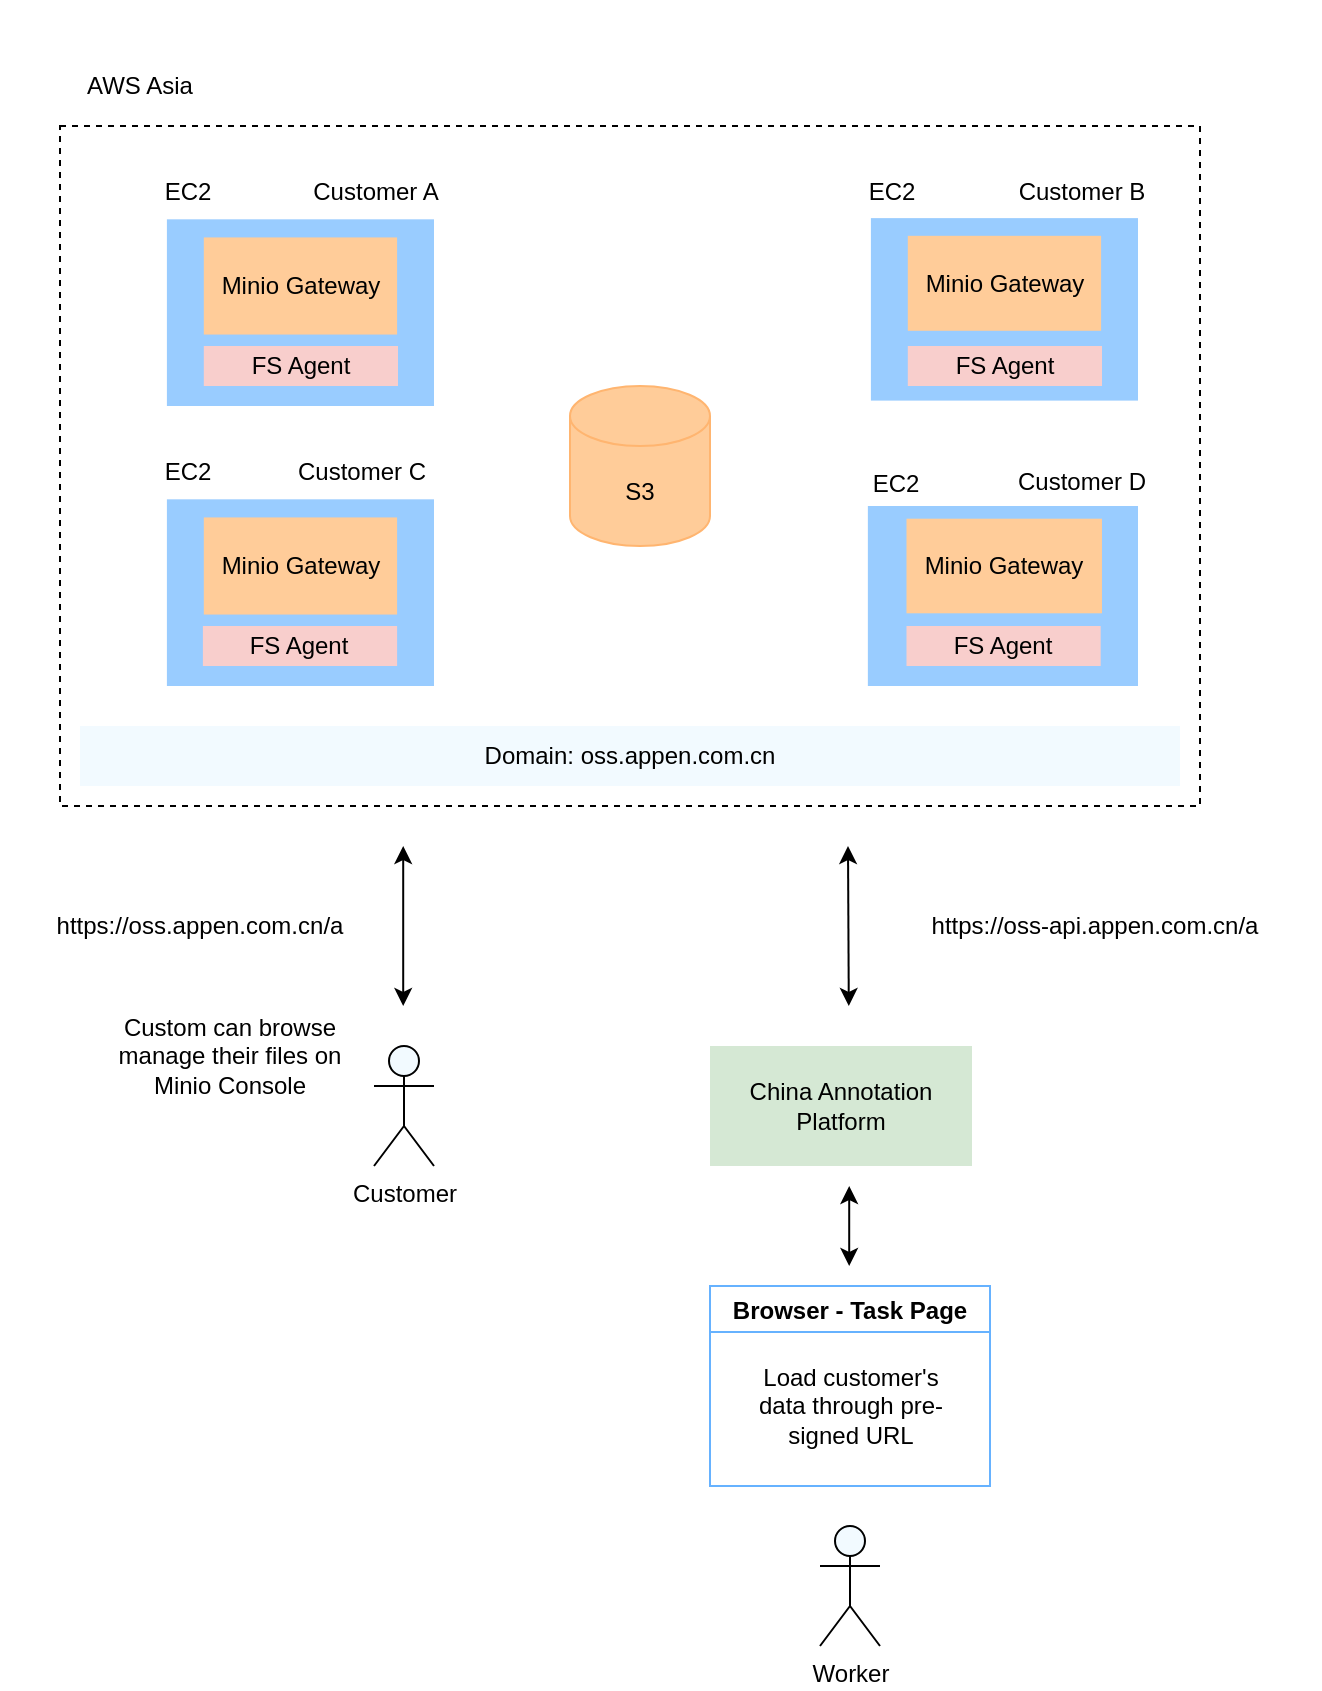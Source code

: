 <mxfile version="14.9.9" type="github">
  <diagram id="QY2PGtmN27vBYlxytGzh" name="Page-1">
    <mxGraphModel dx="1243" dy="698" grid="1" gridSize="10" guides="1" tooltips="1" connect="1" arrows="1" fold="1" page="1" pageScale="1" pageWidth="850" pageHeight="1100" math="0" shadow="0">
      <root>
        <mxCell id="0" />
        <mxCell id="1" parent="0" />
        <mxCell id="FEXgZ5D_SaQ2KoDr0qTC-1" value="" style="rounded=0;whiteSpace=wrap;html=1;dashed=1;fillColor=none;" vertex="1" parent="1">
          <mxGeometry x="30" y="160" width="570" height="340" as="geometry" />
        </mxCell>
        <mxCell id="FEXgZ5D_SaQ2KoDr0qTC-3" value="AWS Asia" style="text;html=1;strokeColor=none;fillColor=none;align=center;verticalAlign=middle;whiteSpace=wrap;rounded=0;dashed=1;" vertex="1" parent="1">
          <mxGeometry x="30" y="120" width="80" height="40" as="geometry" />
        </mxCell>
        <mxCell id="FEXgZ5D_SaQ2KoDr0qTC-7" value="" style="group" vertex="1" connectable="0" parent="1">
          <mxGeometry x="79" y="180" width="150" height="120" as="geometry" />
        </mxCell>
        <mxCell id="FEXgZ5D_SaQ2KoDr0qTC-4" value="" style="rounded=0;whiteSpace=wrap;html=1;fillColor=#99CCFF;strokeColor=none;" vertex="1" parent="FEXgZ5D_SaQ2KoDr0qTC-7">
          <mxGeometry x="4.452" y="26.667" width="133.548" height="93.333" as="geometry" />
        </mxCell>
        <mxCell id="FEXgZ5D_SaQ2KoDr0qTC-5" value="EC2" style="text;html=1;strokeColor=none;fillColor=none;align=center;verticalAlign=middle;whiteSpace=wrap;rounded=0;" vertex="1" parent="FEXgZ5D_SaQ2KoDr0qTC-7">
          <mxGeometry width="29.677" height="26.667" as="geometry" />
        </mxCell>
        <mxCell id="FEXgZ5D_SaQ2KoDr0qTC-12" value="Minio Gateway" style="rounded=0;whiteSpace=wrap;html=1;fillColor=#FFCC99;strokeColor=none;" vertex="1" parent="FEXgZ5D_SaQ2KoDr0qTC-7">
          <mxGeometry x="22.9" y="35.71" width="96.65" height="48.57" as="geometry" />
        </mxCell>
        <mxCell id="FEXgZ5D_SaQ2KoDr0qTC-67" value="FS Agent" style="rounded=0;whiteSpace=wrap;html=1;fillColor=#f8cecc;strokeColor=none;" vertex="1" parent="FEXgZ5D_SaQ2KoDr0qTC-7">
          <mxGeometry x="22.9" y="90" width="97.1" height="20" as="geometry" />
        </mxCell>
        <mxCell id="FEXgZ5D_SaQ2KoDr0qTC-76" value="Customer A" style="text;html=1;strokeColor=none;fillColor=none;align=center;verticalAlign=middle;whiteSpace=wrap;rounded=0;" vertex="1" parent="FEXgZ5D_SaQ2KoDr0qTC-7">
          <mxGeometry x="68" y="3.33" width="82" height="20" as="geometry" />
        </mxCell>
        <mxCell id="FEXgZ5D_SaQ2KoDr0qTC-11" value="" style="group;" vertex="1" connectable="0" parent="1">
          <mxGeometry x="481" y="97.3" width="101" height="200" as="geometry" />
        </mxCell>
        <mxCell id="FEXgZ5D_SaQ2KoDr0qTC-46" value="" style="group" vertex="1" connectable="0" parent="FEXgZ5D_SaQ2KoDr0qTC-11">
          <mxGeometry x="-50" y="82.7" width="151" height="117.3" as="geometry" />
        </mxCell>
        <mxCell id="FEXgZ5D_SaQ2KoDr0qTC-47" value="" style="rounded=0;whiteSpace=wrap;html=1;fillColor=#99CCFF;strokeColor=none;" vertex="1" parent="FEXgZ5D_SaQ2KoDr0qTC-46">
          <mxGeometry x="4.452" y="26.067" width="133.548" height="91.233" as="geometry" />
        </mxCell>
        <mxCell id="FEXgZ5D_SaQ2KoDr0qTC-48" value="EC2" style="text;html=1;strokeColor=none;fillColor=none;align=center;verticalAlign=middle;whiteSpace=wrap;rounded=0;" vertex="1" parent="FEXgZ5D_SaQ2KoDr0qTC-46">
          <mxGeometry width="29.677" height="26.067" as="geometry" />
        </mxCell>
        <mxCell id="FEXgZ5D_SaQ2KoDr0qTC-49" value="Minio Gateway" style="rounded=0;whiteSpace=wrap;html=1;fillColor=#FFCC99;strokeColor=none;" vertex="1" parent="FEXgZ5D_SaQ2KoDr0qTC-46">
          <mxGeometry x="22.9" y="34.916" width="96.65" height="47.477" as="geometry" />
        </mxCell>
        <mxCell id="FEXgZ5D_SaQ2KoDr0qTC-73" value="FS Agent" style="rounded=0;whiteSpace=wrap;html=1;fillColor=#f8cecc;strokeColor=none;" vertex="1" parent="FEXgZ5D_SaQ2KoDr0qTC-46">
          <mxGeometry x="22.9" y="90" width="97.1" height="20" as="geometry" />
        </mxCell>
        <mxCell id="FEXgZ5D_SaQ2KoDr0qTC-77" value="Customer B" style="text;html=1;strokeColor=none;fillColor=none;align=center;verticalAlign=middle;whiteSpace=wrap;rounded=0;" vertex="1" parent="FEXgZ5D_SaQ2KoDr0qTC-46">
          <mxGeometry x="69" y="3.03" width="82" height="20" as="geometry" />
        </mxCell>
        <mxCell id="FEXgZ5D_SaQ2KoDr0qTC-15" value="Domain: oss.appen.com.cn" style="rounded=0;whiteSpace=wrap;html=1;fillColor=#F2FAFF;strokeColor=none;" vertex="1" parent="1">
          <mxGeometry x="40" y="460" width="550" height="30" as="geometry" />
        </mxCell>
        <mxCell id="FEXgZ5D_SaQ2KoDr0qTC-18" value="https://oss-api.appen.com.cn/a" style="text;html=1;strokeColor=none;fillColor=none;align=center;verticalAlign=middle;whiteSpace=wrap;rounded=0;" vertex="1" parent="1">
          <mxGeometry x="435" y="550" width="225" height="20" as="geometry" />
        </mxCell>
        <mxCell id="FEXgZ5D_SaQ2KoDr0qTC-19" value="https://oss.appen.com.cn/a" style="text;html=1;strokeColor=none;fillColor=none;align=center;verticalAlign=middle;whiteSpace=wrap;rounded=0;" vertex="1" parent="1">
          <mxGeometry y="550" width="200" height="20" as="geometry" />
        </mxCell>
        <mxCell id="FEXgZ5D_SaQ2KoDr0qTC-20" value="Customer" style="shape=umlActor;verticalLabelPosition=bottom;verticalAlign=top;html=1;outlineConnect=0;fillColor=#F2FAFF;" vertex="1" parent="1">
          <mxGeometry x="187" y="620" width="30" height="60" as="geometry" />
        </mxCell>
        <mxCell id="FEXgZ5D_SaQ2KoDr0qTC-24" value="Worker" style="shape=umlActor;verticalLabelPosition=bottom;verticalAlign=top;html=1;outlineConnect=0;fillColor=#F2FAFF;" vertex="1" parent="1">
          <mxGeometry x="410" y="860" width="30" height="60" as="geometry" />
        </mxCell>
        <mxCell id="FEXgZ5D_SaQ2KoDr0qTC-25" value="" style="endArrow=classic;startArrow=classic;html=1;" edge="1" parent="1">
          <mxGeometry width="50" height="50" relative="1" as="geometry">
            <mxPoint x="424.6" y="730" as="sourcePoint" />
            <mxPoint x="424.6" y="690" as="targetPoint" />
          </mxGeometry>
        </mxCell>
        <mxCell id="FEXgZ5D_SaQ2KoDr0qTC-27" value="" style="endArrow=classic;startArrow=classic;html=1;" edge="1" parent="1">
          <mxGeometry width="50" height="50" relative="1" as="geometry">
            <mxPoint x="201.6" y="600" as="sourcePoint" />
            <mxPoint x="201.6" y="520" as="targetPoint" />
          </mxGeometry>
        </mxCell>
        <mxCell id="FEXgZ5D_SaQ2KoDr0qTC-28" value="China Annotation Platform" style="rounded=0;whiteSpace=wrap;html=1;dashed=1;fillColor=#d5e8d4;strokeColor=none;" vertex="1" parent="1">
          <mxGeometry x="355" y="620" width="131" height="60" as="geometry" />
        </mxCell>
        <mxCell id="FEXgZ5D_SaQ2KoDr0qTC-29" value="" style="endArrow=classic;startArrow=classic;html=1;" edge="1" parent="1">
          <mxGeometry width="50" height="50" relative="1" as="geometry">
            <mxPoint x="424.4" y="600" as="sourcePoint" />
            <mxPoint x="424" y="520" as="targetPoint" />
          </mxGeometry>
        </mxCell>
        <mxCell id="FEXgZ5D_SaQ2KoDr0qTC-30" value="Custom can browse manage their files on Minio Console" style="text;html=1;strokeColor=none;fillColor=none;align=center;verticalAlign=middle;whiteSpace=wrap;rounded=0;dashed=1;" vertex="1" parent="1">
          <mxGeometry x="55" y="590" width="120" height="70" as="geometry" />
        </mxCell>
        <mxCell id="FEXgZ5D_SaQ2KoDr0qTC-31" value="Browser - Task Page" style="swimlane;fillColor=none;strokeColor=#66B2FF;" vertex="1" parent="1">
          <mxGeometry x="355" y="740" width="140" height="100" as="geometry" />
        </mxCell>
        <mxCell id="FEXgZ5D_SaQ2KoDr0qTC-26" value="Load customer&#39;s data through pre-signed URL" style="text;html=1;strokeColor=none;fillColor=none;align=center;verticalAlign=middle;whiteSpace=wrap;rounded=0;dashed=1;" vertex="1" parent="FEXgZ5D_SaQ2KoDr0qTC-31">
          <mxGeometry x="17.5" y="50" width="105" height="20" as="geometry" />
        </mxCell>
        <mxCell id="FEXgZ5D_SaQ2KoDr0qTC-36" value="" style="group" vertex="1" connectable="0" parent="1">
          <mxGeometry x="79" y="320" width="153" height="120" as="geometry" />
        </mxCell>
        <mxCell id="FEXgZ5D_SaQ2KoDr0qTC-37" value="" style="rounded=0;whiteSpace=wrap;html=1;fillColor=#99CCFF;strokeColor=none;" vertex="1" parent="FEXgZ5D_SaQ2KoDr0qTC-36">
          <mxGeometry x="4.452" y="26.667" width="133.548" height="93.333" as="geometry" />
        </mxCell>
        <mxCell id="FEXgZ5D_SaQ2KoDr0qTC-38" value="EC2" style="text;html=1;strokeColor=none;fillColor=none;align=center;verticalAlign=middle;whiteSpace=wrap;rounded=0;" vertex="1" parent="FEXgZ5D_SaQ2KoDr0qTC-36">
          <mxGeometry width="29.677" height="26.667" as="geometry" />
        </mxCell>
        <mxCell id="FEXgZ5D_SaQ2KoDr0qTC-39" value="Minio Gateway" style="rounded=0;whiteSpace=wrap;html=1;fillColor=#FFCC99;strokeColor=none;" vertex="1" parent="FEXgZ5D_SaQ2KoDr0qTC-36">
          <mxGeometry x="22.9" y="35.71" width="96.65" height="48.57" as="geometry" />
        </mxCell>
        <mxCell id="FEXgZ5D_SaQ2KoDr0qTC-74" value="FS Agent" style="rounded=0;whiteSpace=wrap;html=1;fillColor=#f8cecc;strokeColor=none;" vertex="1" parent="FEXgZ5D_SaQ2KoDr0qTC-36">
          <mxGeometry x="22.45" y="90" width="97.1" height="20" as="geometry" />
        </mxCell>
        <mxCell id="FEXgZ5D_SaQ2KoDr0qTC-78" value="Customer C" style="text;html=1;strokeColor=none;fillColor=none;align=center;verticalAlign=middle;whiteSpace=wrap;rounded=0;" vertex="1" parent="FEXgZ5D_SaQ2KoDr0qTC-36">
          <mxGeometry x="61" y="3.33" width="82" height="20" as="geometry" />
        </mxCell>
        <mxCell id="FEXgZ5D_SaQ2KoDr0qTC-2" value="S3" style="shape=cylinder3;whiteSpace=wrap;html=1;boundedLbl=1;backgroundOutline=1;size=15;fillColor=#FFCC99;strokeColor=#FFB570;" vertex="1" parent="1">
          <mxGeometry x="285" y="290" width="70" height="80" as="geometry" />
        </mxCell>
        <mxCell id="FEXgZ5D_SaQ2KoDr0qTC-56" value="" style="group" vertex="1" connectable="0" parent="1">
          <mxGeometry x="429.432" y="320" width="152.568" height="120" as="geometry" />
        </mxCell>
        <mxCell id="FEXgZ5D_SaQ2KoDr0qTC-57" value="" style="rounded=0;whiteSpace=wrap;html=1;fillColor=#99CCFF;strokeColor=none;" vertex="1" parent="FEXgZ5D_SaQ2KoDr0qTC-56">
          <mxGeometry x="4.5" y="30" width="135.07" height="90" as="geometry" />
        </mxCell>
        <mxCell id="FEXgZ5D_SaQ2KoDr0qTC-58" value="EC2" style="text;html=1;strokeColor=none;fillColor=none;align=center;verticalAlign=middle;whiteSpace=wrap;rounded=0;" vertex="1" parent="FEXgZ5D_SaQ2KoDr0qTC-56">
          <mxGeometry x="4" y="10" width="30.015" height="17.778" as="geometry" />
        </mxCell>
        <mxCell id="FEXgZ5D_SaQ2KoDr0qTC-59" value="Minio Gateway" style="rounded=0;whiteSpace=wrap;html=1;fillColor=#FFCC99;strokeColor=none;" vertex="1" parent="FEXgZ5D_SaQ2KoDr0qTC-56">
          <mxGeometry x="23.81" y="36.35" width="97.75" height="47.3" as="geometry" />
        </mxCell>
        <mxCell id="FEXgZ5D_SaQ2KoDr0qTC-75" value="FS Agent" style="rounded=0;whiteSpace=wrap;html=1;fillColor=#f8cecc;strokeColor=none;" vertex="1" parent="FEXgZ5D_SaQ2KoDr0qTC-56">
          <mxGeometry x="23.808" y="90" width="97.1" height="20" as="geometry" />
        </mxCell>
        <mxCell id="FEXgZ5D_SaQ2KoDr0qTC-79" value="Customer D" style="text;html=1;strokeColor=none;fillColor=none;align=center;verticalAlign=middle;whiteSpace=wrap;rounded=0;" vertex="1" parent="FEXgZ5D_SaQ2KoDr0qTC-56">
          <mxGeometry x="70.568" y="7.78" width="82" height="20" as="geometry" />
        </mxCell>
      </root>
    </mxGraphModel>
  </diagram>
</mxfile>
